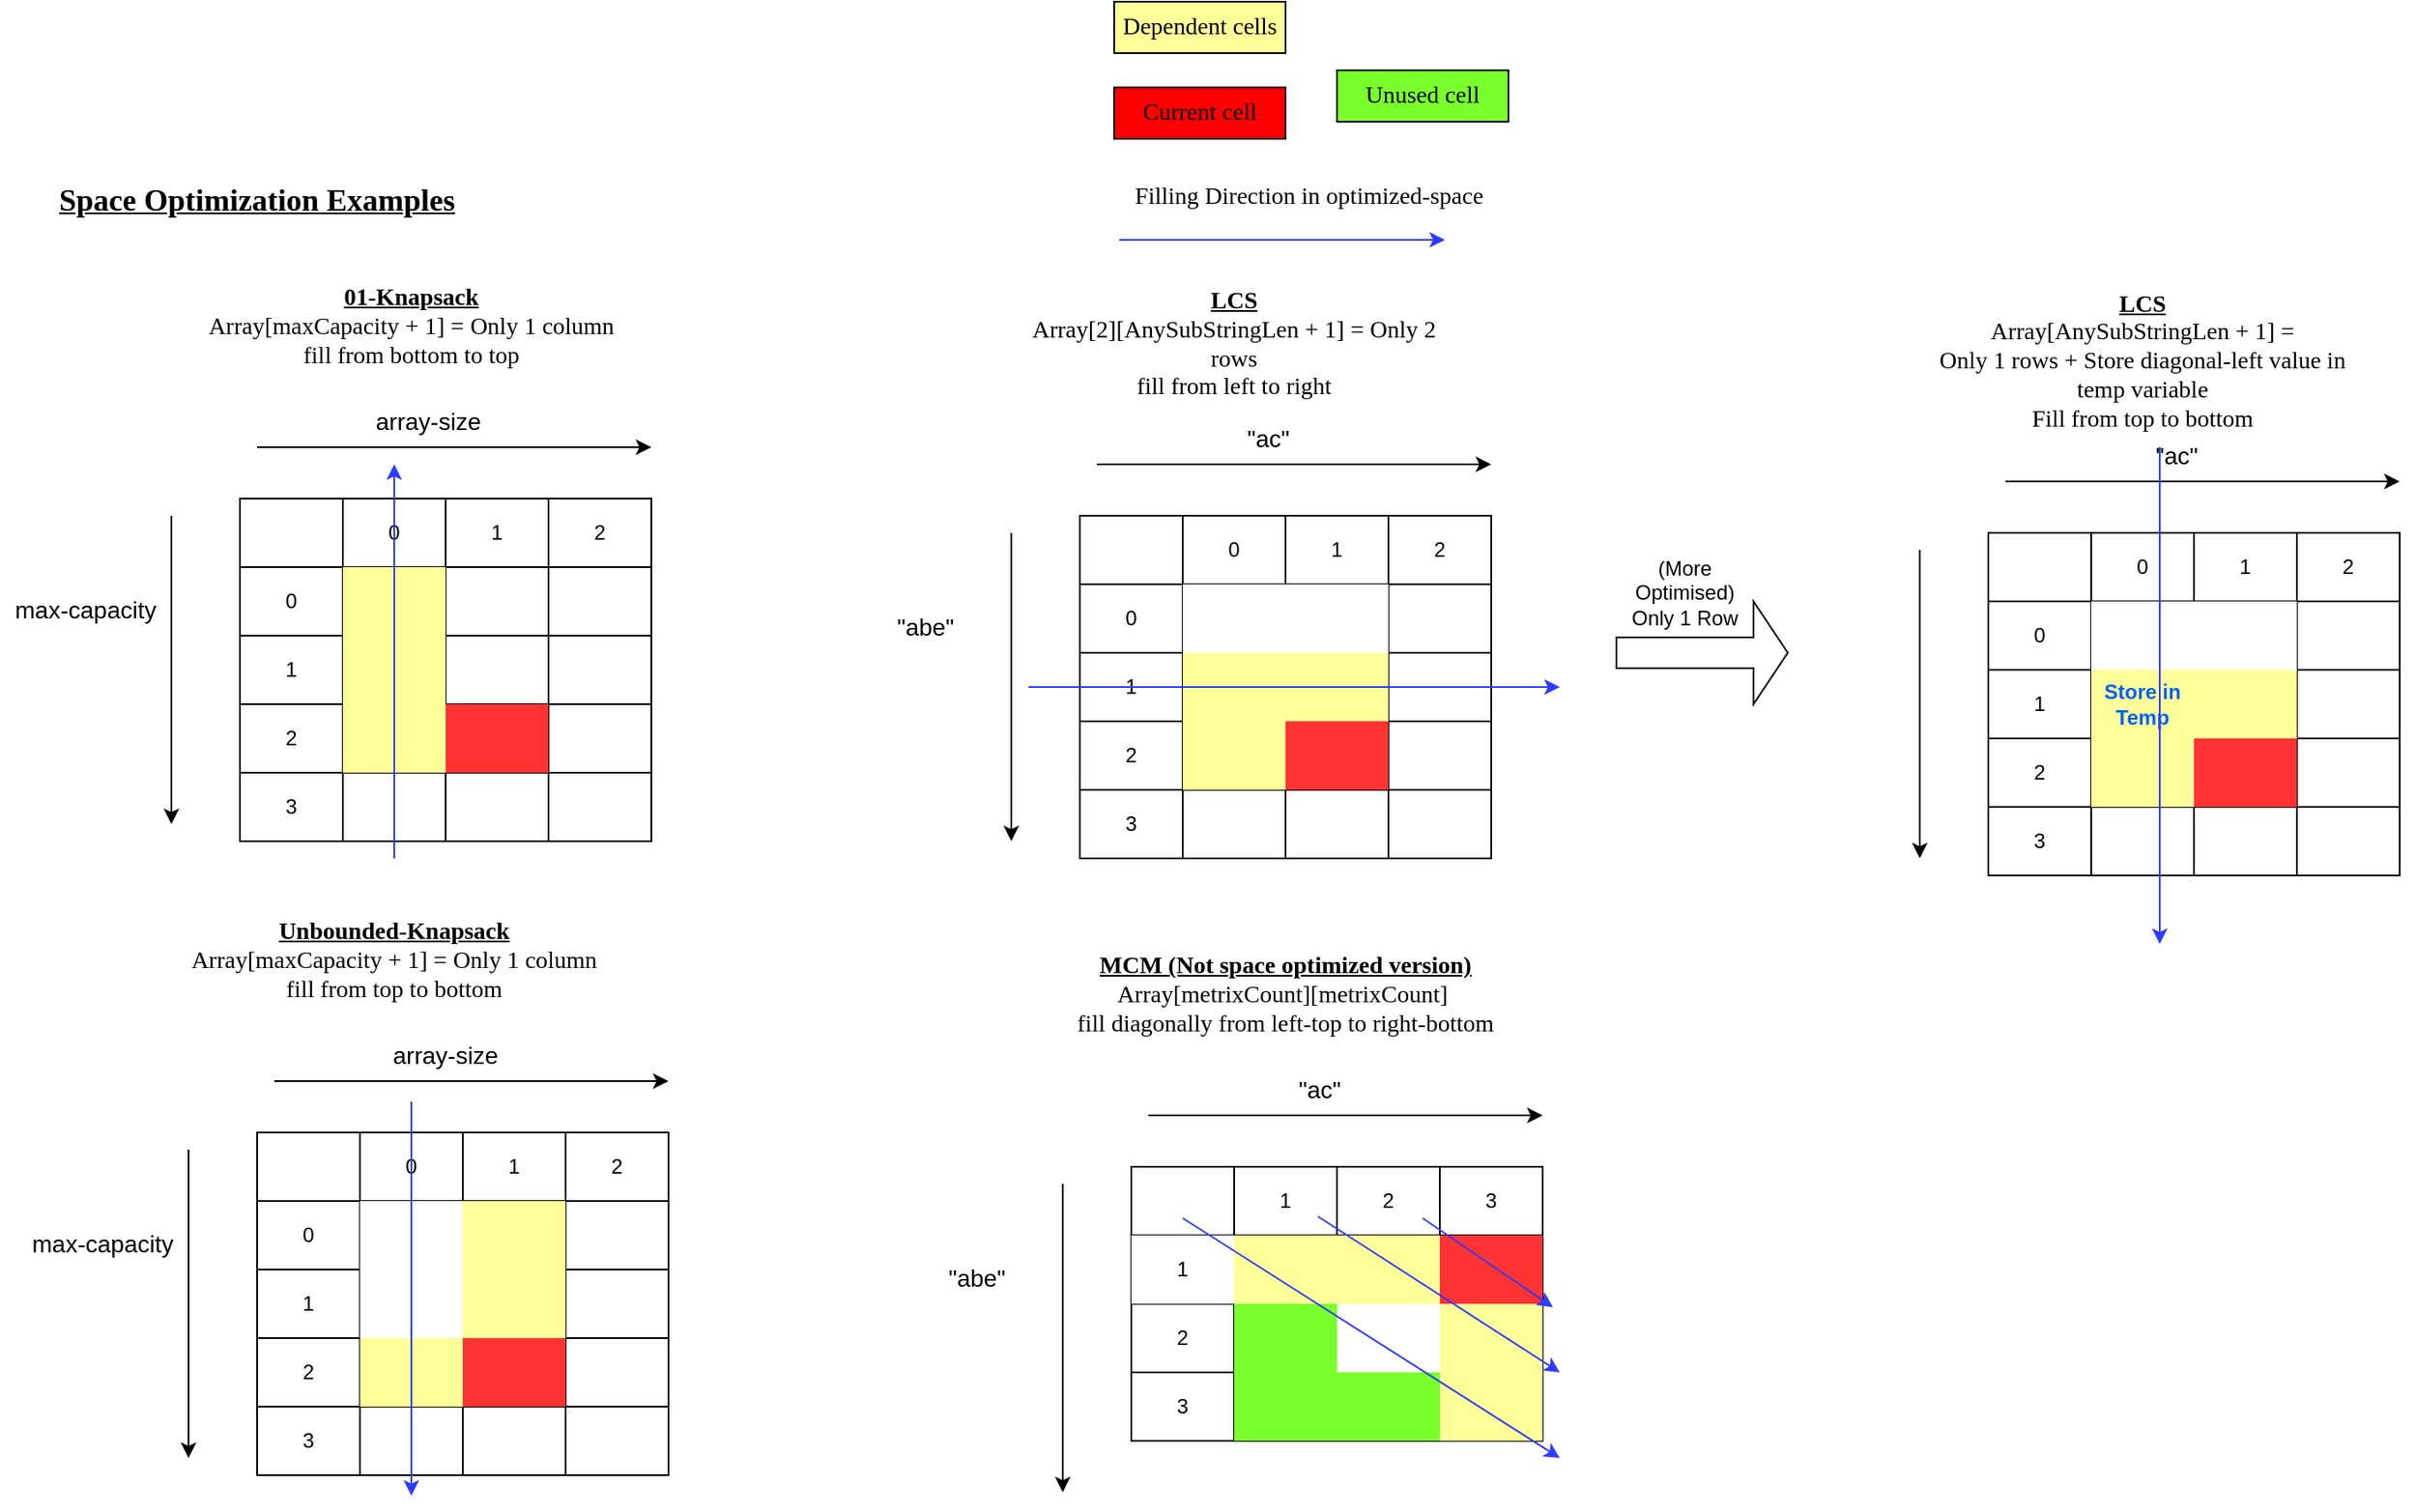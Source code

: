 <mxfile version="20.8.20" type="device"><diagram id="mZA6IRbAhoUtHIcAQ96W" name="Page-1"><mxGraphModel dx="1853" dy="1798" grid="1" gridSize="10" guides="1" tooltips="1" connect="1" arrows="1" fold="1" page="1" pageScale="1" pageWidth="827" pageHeight="1169" math="0" shadow="0"><root><mxCell id="0"/><mxCell id="1" parent="0"/><mxCell id="Bcq3GUc6aZ-TP4oI33bh-1" value="" style="shape=table;startSize=0;container=1;collapsible=0;childLayout=tableLayout;" parent="1" vertex="1"><mxGeometry x="80" y="120" width="240" height="200" as="geometry"/></mxCell><mxCell id="Bcq3GUc6aZ-TP4oI33bh-22" value="" style="shape=tableRow;horizontal=0;startSize=0;swimlaneHead=0;swimlaneBody=0;top=0;left=0;bottom=0;right=0;collapsible=0;dropTarget=0;fillColor=none;points=[[0,0.5],[1,0.5]];portConstraint=eastwest;" parent="Bcq3GUc6aZ-TP4oI33bh-1" vertex="1"><mxGeometry width="240" height="40" as="geometry"/></mxCell><mxCell id="Bcq3GUc6aZ-TP4oI33bh-23" value="" style="shape=partialRectangle;html=1;whiteSpace=wrap;connectable=0;overflow=hidden;fillColor=none;top=0;left=0;bottom=0;right=0;pointerEvents=1;" parent="Bcq3GUc6aZ-TP4oI33bh-22" vertex="1"><mxGeometry width="60" height="40" as="geometry"><mxRectangle width="60" height="40" as="alternateBounds"/></mxGeometry></mxCell><mxCell id="Bcq3GUc6aZ-TP4oI33bh-24" value="0" style="shape=partialRectangle;html=1;whiteSpace=wrap;connectable=0;overflow=hidden;fillColor=none;top=0;left=0;bottom=0;right=0;pointerEvents=1;" parent="Bcq3GUc6aZ-TP4oI33bh-22" vertex="1"><mxGeometry x="60" width="60" height="40" as="geometry"><mxRectangle width="60" height="40" as="alternateBounds"/></mxGeometry></mxCell><mxCell id="Bcq3GUc6aZ-TP4oI33bh-25" value="1" style="shape=partialRectangle;html=1;whiteSpace=wrap;connectable=0;overflow=hidden;fillColor=none;top=0;left=0;bottom=0;right=0;pointerEvents=1;" parent="Bcq3GUc6aZ-TP4oI33bh-22" vertex="1"><mxGeometry x="120" width="60" height="40" as="geometry"><mxRectangle width="60" height="40" as="alternateBounds"/></mxGeometry></mxCell><mxCell id="Bcq3GUc6aZ-TP4oI33bh-26" value="2" style="shape=partialRectangle;html=1;whiteSpace=wrap;connectable=0;overflow=hidden;fillColor=none;top=0;left=0;bottom=0;right=0;pointerEvents=1;" parent="Bcq3GUc6aZ-TP4oI33bh-22" vertex="1"><mxGeometry x="180" width="60" height="40" as="geometry"><mxRectangle width="60" height="40" as="alternateBounds"/></mxGeometry></mxCell><mxCell id="Bcq3GUc6aZ-TP4oI33bh-2" value="" style="shape=tableRow;horizontal=0;startSize=0;swimlaneHead=0;swimlaneBody=0;top=0;left=0;bottom=0;right=0;collapsible=0;dropTarget=0;fillColor=none;points=[[0,0.5],[1,0.5]];portConstraint=eastwest;" parent="Bcq3GUc6aZ-TP4oI33bh-1" vertex="1"><mxGeometry y="40" width="240" height="40" as="geometry"/></mxCell><mxCell id="Bcq3GUc6aZ-TP4oI33bh-3" value="0" style="shape=partialRectangle;html=1;whiteSpace=wrap;connectable=0;overflow=hidden;fillColor=none;top=0;left=0;bottom=0;right=0;pointerEvents=1;" parent="Bcq3GUc6aZ-TP4oI33bh-2" vertex="1"><mxGeometry width="60" height="40" as="geometry"><mxRectangle width="60" height="40" as="alternateBounds"/></mxGeometry></mxCell><mxCell id="Bcq3GUc6aZ-TP4oI33bh-4" value="" style="shape=partialRectangle;html=1;whiteSpace=wrap;connectable=0;overflow=hidden;fillColor=#FFFF99;top=0;left=0;bottom=0;right=0;pointerEvents=1;" parent="Bcq3GUc6aZ-TP4oI33bh-2" vertex="1"><mxGeometry x="60" width="60" height="40" as="geometry"><mxRectangle width="60" height="40" as="alternateBounds"/></mxGeometry></mxCell><mxCell id="Bcq3GUc6aZ-TP4oI33bh-5" value="" style="shape=partialRectangle;html=1;whiteSpace=wrap;connectable=0;overflow=hidden;fillColor=none;top=0;left=0;bottom=0;right=0;pointerEvents=1;" parent="Bcq3GUc6aZ-TP4oI33bh-2" vertex="1"><mxGeometry x="120" width="60" height="40" as="geometry"><mxRectangle width="60" height="40" as="alternateBounds"/></mxGeometry></mxCell><mxCell id="Bcq3GUc6aZ-TP4oI33bh-6" value="" style="shape=partialRectangle;html=1;whiteSpace=wrap;connectable=0;overflow=hidden;fillColor=none;top=0;left=0;bottom=0;right=0;pointerEvents=1;" parent="Bcq3GUc6aZ-TP4oI33bh-2" vertex="1"><mxGeometry x="180" width="60" height="40" as="geometry"><mxRectangle width="60" height="40" as="alternateBounds"/></mxGeometry></mxCell><mxCell id="Bcq3GUc6aZ-TP4oI33bh-7" value="" style="shape=tableRow;horizontal=0;startSize=0;swimlaneHead=0;swimlaneBody=0;top=0;left=0;bottom=0;right=0;collapsible=0;dropTarget=0;fillColor=none;points=[[0,0.5],[1,0.5]];portConstraint=eastwest;" parent="Bcq3GUc6aZ-TP4oI33bh-1" vertex="1"><mxGeometry y="80" width="240" height="40" as="geometry"/></mxCell><mxCell id="Bcq3GUc6aZ-TP4oI33bh-8" value="1" style="shape=partialRectangle;html=1;whiteSpace=wrap;connectable=0;overflow=hidden;fillColor=none;top=0;left=0;bottom=0;right=0;pointerEvents=1;" parent="Bcq3GUc6aZ-TP4oI33bh-7" vertex="1"><mxGeometry width="60" height="40" as="geometry"><mxRectangle width="60" height="40" as="alternateBounds"/></mxGeometry></mxCell><mxCell id="Bcq3GUc6aZ-TP4oI33bh-9" value="" style="shape=partialRectangle;html=1;whiteSpace=wrap;connectable=0;overflow=hidden;fillColor=#FFFF99;top=0;left=0;bottom=0;right=0;pointerEvents=1;" parent="Bcq3GUc6aZ-TP4oI33bh-7" vertex="1"><mxGeometry x="60" width="60" height="40" as="geometry"><mxRectangle width="60" height="40" as="alternateBounds"/></mxGeometry></mxCell><mxCell id="Bcq3GUc6aZ-TP4oI33bh-10" value="" style="shape=partialRectangle;html=1;whiteSpace=wrap;connectable=0;overflow=hidden;fillColor=none;top=0;left=0;bottom=0;right=0;pointerEvents=1;" parent="Bcq3GUc6aZ-TP4oI33bh-7" vertex="1"><mxGeometry x="120" width="60" height="40" as="geometry"><mxRectangle width="60" height="40" as="alternateBounds"/></mxGeometry></mxCell><mxCell id="Bcq3GUc6aZ-TP4oI33bh-11" value="" style="shape=partialRectangle;html=1;whiteSpace=wrap;connectable=0;overflow=hidden;fillColor=none;top=0;left=0;bottom=0;right=0;pointerEvents=1;" parent="Bcq3GUc6aZ-TP4oI33bh-7" vertex="1"><mxGeometry x="180" width="60" height="40" as="geometry"><mxRectangle width="60" height="40" as="alternateBounds"/></mxGeometry></mxCell><mxCell id="Bcq3GUc6aZ-TP4oI33bh-12" value="" style="shape=tableRow;horizontal=0;startSize=0;swimlaneHead=0;swimlaneBody=0;top=0;left=0;bottom=0;right=0;collapsible=0;dropTarget=0;fillColor=none;points=[[0,0.5],[1,0.5]];portConstraint=eastwest;strokeColor=#000000;" parent="Bcq3GUc6aZ-TP4oI33bh-1" vertex="1"><mxGeometry y="120" width="240" height="40" as="geometry"/></mxCell><mxCell id="Bcq3GUc6aZ-TP4oI33bh-13" value="2" style="shape=partialRectangle;html=1;whiteSpace=wrap;connectable=0;overflow=hidden;fillColor=none;top=0;left=0;bottom=0;right=0;pointerEvents=1;" parent="Bcq3GUc6aZ-TP4oI33bh-12" vertex="1"><mxGeometry width="60" height="40" as="geometry"><mxRectangle width="60" height="40" as="alternateBounds"/></mxGeometry></mxCell><mxCell id="Bcq3GUc6aZ-TP4oI33bh-14" value="" style="shape=partialRectangle;html=1;whiteSpace=wrap;connectable=0;overflow=hidden;fillColor=#FFFF99;top=0;left=0;bottom=0;right=0;pointerEvents=1;" parent="Bcq3GUc6aZ-TP4oI33bh-12" vertex="1"><mxGeometry x="60" width="60" height="40" as="geometry"><mxRectangle width="60" height="40" as="alternateBounds"/></mxGeometry></mxCell><mxCell id="Bcq3GUc6aZ-TP4oI33bh-15" value="" style="shape=partialRectangle;html=1;whiteSpace=wrap;connectable=0;overflow=hidden;fillColor=#FF3333;top=0;left=0;bottom=0;right=0;pointerEvents=1;" parent="Bcq3GUc6aZ-TP4oI33bh-12" vertex="1"><mxGeometry x="120" width="60" height="40" as="geometry"><mxRectangle width="60" height="40" as="alternateBounds"/></mxGeometry></mxCell><mxCell id="Bcq3GUc6aZ-TP4oI33bh-16" value="" style="shape=partialRectangle;html=1;whiteSpace=wrap;connectable=0;overflow=hidden;fillColor=none;top=0;left=0;bottom=0;right=0;pointerEvents=1;" parent="Bcq3GUc6aZ-TP4oI33bh-12" vertex="1"><mxGeometry x="180" width="60" height="40" as="geometry"><mxRectangle width="60" height="40" as="alternateBounds"/></mxGeometry></mxCell><mxCell id="Bcq3GUc6aZ-TP4oI33bh-17" value="" style="shape=tableRow;horizontal=0;startSize=0;swimlaneHead=0;swimlaneBody=0;top=0;left=0;bottom=0;right=0;collapsible=0;dropTarget=0;fillColor=none;points=[[0,0.5],[1,0.5]];portConstraint=eastwest;" parent="Bcq3GUc6aZ-TP4oI33bh-1" vertex="1"><mxGeometry y="160" width="240" height="40" as="geometry"/></mxCell><mxCell id="Bcq3GUc6aZ-TP4oI33bh-18" value="3" style="shape=partialRectangle;html=1;whiteSpace=wrap;connectable=0;overflow=hidden;fillColor=none;top=0;left=0;bottom=0;right=0;pointerEvents=1;" parent="Bcq3GUc6aZ-TP4oI33bh-17" vertex="1"><mxGeometry width="60" height="40" as="geometry"><mxRectangle width="60" height="40" as="alternateBounds"/></mxGeometry></mxCell><mxCell id="Bcq3GUc6aZ-TP4oI33bh-19" value="" style="shape=partialRectangle;html=1;whiteSpace=wrap;connectable=0;overflow=hidden;fillColor=none;top=0;left=0;bottom=0;right=0;pointerEvents=1;" parent="Bcq3GUc6aZ-TP4oI33bh-17" vertex="1"><mxGeometry x="60" width="60" height="40" as="geometry"><mxRectangle width="60" height="40" as="alternateBounds"/></mxGeometry></mxCell><mxCell id="Bcq3GUc6aZ-TP4oI33bh-20" value="" style="shape=partialRectangle;html=1;whiteSpace=wrap;connectable=0;overflow=hidden;fillColor=none;top=0;left=0;bottom=0;right=0;pointerEvents=1;" parent="Bcq3GUc6aZ-TP4oI33bh-17" vertex="1"><mxGeometry x="120" width="60" height="40" as="geometry"><mxRectangle width="60" height="40" as="alternateBounds"/></mxGeometry></mxCell><mxCell id="Bcq3GUc6aZ-TP4oI33bh-21" value="" style="shape=partialRectangle;html=1;whiteSpace=wrap;connectable=0;overflow=hidden;fillColor=none;top=0;left=0;bottom=0;right=0;pointerEvents=1;" parent="Bcq3GUc6aZ-TP4oI33bh-17" vertex="1"><mxGeometry x="180" width="60" height="40" as="geometry"><mxRectangle width="60" height="40" as="alternateBounds"/></mxGeometry></mxCell><mxCell id="Bcq3GUc6aZ-TP4oI33bh-27" value="" style="endArrow=classic;html=1;rounded=0;" parent="1" edge="1"><mxGeometry width="50" height="50" relative="1" as="geometry"><mxPoint x="40" y="130" as="sourcePoint"/><mxPoint x="40" y="310" as="targetPoint"/></mxGeometry></mxCell><mxCell id="Bcq3GUc6aZ-TP4oI33bh-28" value="" style="endArrow=classic;html=1;rounded=0;" parent="1" edge="1"><mxGeometry width="50" height="50" relative="1" as="geometry"><mxPoint x="90" y="90" as="sourcePoint"/><mxPoint x="320" y="90" as="targetPoint"/></mxGeometry></mxCell><mxCell id="Bcq3GUc6aZ-TP4oI33bh-29" value="&lt;font style=&quot;font-size: 14px;&quot;&gt;array-size&lt;/font&gt;" style="text;html=1;strokeColor=none;fillColor=none;align=center;verticalAlign=middle;whiteSpace=wrap;rounded=0;" parent="1" vertex="1"><mxGeometry x="140" y="60" width="100" height="30" as="geometry"/></mxCell><mxCell id="Bcq3GUc6aZ-TP4oI33bh-30" value="&lt;font style=&quot;font-size: 14px;&quot;&gt;max-capacity&lt;/font&gt;" style="text;html=1;strokeColor=none;fillColor=none;align=center;verticalAlign=middle;whiteSpace=wrap;rounded=0;" parent="1" vertex="1"><mxGeometry x="-60" y="170" width="100" height="30" as="geometry"/></mxCell><mxCell id="Bcq3GUc6aZ-TP4oI33bh-31" value="&lt;b&gt;&lt;u&gt;&lt;font style=&quot;font-size: 18px;&quot;&gt;Space Optimization Examples&lt;br&gt;&lt;/font&gt;&lt;br&gt;&lt;/u&gt;&lt;/b&gt;" style="text;html=1;strokeColor=none;fillColor=none;align=center;verticalAlign=middle;whiteSpace=wrap;rounded=0;fontFamily=Garamond;fontSize=14;" parent="1" vertex="1"><mxGeometry x="-40" y="-60" width="260" height="30" as="geometry"/></mxCell><mxCell id="Bcq3GUc6aZ-TP4oI33bh-32" value="Dependent cells" style="rounded=0;whiteSpace=wrap;html=1;fontFamily=Garamond;fontSize=14;strokeColor=#000000;fillColor=#FFFF99;" parent="1" vertex="1"><mxGeometry x="590" y="-170" width="100" height="30" as="geometry"/></mxCell><mxCell id="Bcq3GUc6aZ-TP4oI33bh-33" value="Current cell" style="rounded=0;whiteSpace=wrap;html=1;fontFamily=Garamond;fontSize=14;strokeColor=#000000;fillColor=#FF0000;" parent="1" vertex="1"><mxGeometry x="590" y="-120" width="100" height="30" as="geometry"/></mxCell><mxCell id="Bcq3GUc6aZ-TP4oI33bh-34" value="&lt;b style=&quot;text-decoration-line: underline;&quot;&gt;01-Knapsack&lt;/b&gt;&lt;br&gt;Array[maxCapacity&amp;nbsp;+ 1] = Only 1 column&lt;br&gt;fill from bottom to top" style="text;html=1;strokeColor=none;fillColor=none;align=center;verticalAlign=middle;whiteSpace=wrap;rounded=0;fontFamily=Garamond;fontSize=14;" parent="1" vertex="1"><mxGeometry x="50" y="-10" width="260" height="60" as="geometry"/></mxCell><mxCell id="Bcq3GUc6aZ-TP4oI33bh-35" value="" style="endArrow=classic;html=1;rounded=0;fontFamily=Garamond;fontSize=14;fillColor=#1003FF;strokeColor=#2E3CFF;" parent="1" edge="1"><mxGeometry width="50" height="50" relative="1" as="geometry"><mxPoint x="593" y="-31" as="sourcePoint"/><mxPoint x="783" y="-31" as="targetPoint"/></mxGeometry></mxCell><mxCell id="Bcq3GUc6aZ-TP4oI33bh-36" value="Filling Direction in optimized-space&amp;nbsp;" style="text;html=1;align=center;verticalAlign=middle;resizable=0;points=[];autosize=1;strokeColor=none;fillColor=none;fontSize=14;fontFamily=Garamond;" parent="1" vertex="1"><mxGeometry x="595" y="-71" width="220" height="30" as="geometry"/></mxCell><mxCell id="Bcq3GUc6aZ-TP4oI33bh-37" value="" style="endArrow=classic;html=1;rounded=0;fontFamily=Garamond;fontSize=14;fillColor=#1003FF;strokeColor=#2E3CFF;" parent="1" edge="1"><mxGeometry width="50" height="50" relative="1" as="geometry"><mxPoint x="170" y="330" as="sourcePoint"/><mxPoint x="170" y="100" as="targetPoint"/></mxGeometry></mxCell><mxCell id="Bcq3GUc6aZ-TP4oI33bh-38" value="" style="shape=table;startSize=0;container=1;collapsible=0;childLayout=tableLayout;" parent="1" vertex="1"><mxGeometry x="90" y="490" width="240" height="200" as="geometry"/></mxCell><mxCell id="Bcq3GUc6aZ-TP4oI33bh-39" value="" style="shape=tableRow;horizontal=0;startSize=0;swimlaneHead=0;swimlaneBody=0;top=0;left=0;bottom=0;right=0;collapsible=0;dropTarget=0;fillColor=none;points=[[0,0.5],[1,0.5]];portConstraint=eastwest;" parent="Bcq3GUc6aZ-TP4oI33bh-38" vertex="1"><mxGeometry width="240" height="40" as="geometry"/></mxCell><mxCell id="Bcq3GUc6aZ-TP4oI33bh-40" value="" style="shape=partialRectangle;html=1;whiteSpace=wrap;connectable=0;overflow=hidden;fillColor=none;top=0;left=0;bottom=0;right=0;pointerEvents=1;" parent="Bcq3GUc6aZ-TP4oI33bh-39" vertex="1"><mxGeometry width="60" height="40" as="geometry"><mxRectangle width="60" height="40" as="alternateBounds"/></mxGeometry></mxCell><mxCell id="Bcq3GUc6aZ-TP4oI33bh-41" value="0" style="shape=partialRectangle;html=1;whiteSpace=wrap;connectable=0;overflow=hidden;fillColor=none;top=0;left=0;bottom=0;right=0;pointerEvents=1;" parent="Bcq3GUc6aZ-TP4oI33bh-39" vertex="1"><mxGeometry x="60" width="60" height="40" as="geometry"><mxRectangle width="60" height="40" as="alternateBounds"/></mxGeometry></mxCell><mxCell id="Bcq3GUc6aZ-TP4oI33bh-42" value="1" style="shape=partialRectangle;html=1;whiteSpace=wrap;connectable=0;overflow=hidden;fillColor=none;top=0;left=0;bottom=0;right=0;pointerEvents=1;" parent="Bcq3GUc6aZ-TP4oI33bh-39" vertex="1"><mxGeometry x="120" width="60" height="40" as="geometry"><mxRectangle width="60" height="40" as="alternateBounds"/></mxGeometry></mxCell><mxCell id="Bcq3GUc6aZ-TP4oI33bh-43" value="2" style="shape=partialRectangle;html=1;whiteSpace=wrap;connectable=0;overflow=hidden;fillColor=none;top=0;left=0;bottom=0;right=0;pointerEvents=1;" parent="Bcq3GUc6aZ-TP4oI33bh-39" vertex="1"><mxGeometry x="180" width="60" height="40" as="geometry"><mxRectangle width="60" height="40" as="alternateBounds"/></mxGeometry></mxCell><mxCell id="Bcq3GUc6aZ-TP4oI33bh-44" value="" style="shape=tableRow;horizontal=0;startSize=0;swimlaneHead=0;swimlaneBody=0;top=0;left=0;bottom=0;right=0;collapsible=0;dropTarget=0;fillColor=none;points=[[0,0.5],[1,0.5]];portConstraint=eastwest;" parent="Bcq3GUc6aZ-TP4oI33bh-38" vertex="1"><mxGeometry y="40" width="240" height="40" as="geometry"/></mxCell><mxCell id="Bcq3GUc6aZ-TP4oI33bh-45" value="0" style="shape=partialRectangle;html=1;whiteSpace=wrap;connectable=0;overflow=hidden;fillColor=none;top=0;left=0;bottom=0;right=0;pointerEvents=1;" parent="Bcq3GUc6aZ-TP4oI33bh-44" vertex="1"><mxGeometry width="60" height="40" as="geometry"><mxRectangle width="60" height="40" as="alternateBounds"/></mxGeometry></mxCell><mxCell id="Bcq3GUc6aZ-TP4oI33bh-46" value="" style="shape=partialRectangle;html=1;whiteSpace=wrap;connectable=0;overflow=hidden;fillColor=#FFFFFF;top=0;left=0;bottom=0;right=0;pointerEvents=1;" parent="Bcq3GUc6aZ-TP4oI33bh-44" vertex="1"><mxGeometry x="60" width="60" height="40" as="geometry"><mxRectangle width="60" height="40" as="alternateBounds"/></mxGeometry></mxCell><mxCell id="Bcq3GUc6aZ-TP4oI33bh-47" value="" style="shape=partialRectangle;html=1;whiteSpace=wrap;connectable=0;overflow=hidden;fillColor=#FFFF99;top=0;left=0;bottom=0;right=0;pointerEvents=1;" parent="Bcq3GUc6aZ-TP4oI33bh-44" vertex="1"><mxGeometry x="120" width="60" height="40" as="geometry"><mxRectangle width="60" height="40" as="alternateBounds"/></mxGeometry></mxCell><mxCell id="Bcq3GUc6aZ-TP4oI33bh-48" value="" style="shape=partialRectangle;html=1;whiteSpace=wrap;connectable=0;overflow=hidden;fillColor=none;top=0;left=0;bottom=0;right=0;pointerEvents=1;" parent="Bcq3GUc6aZ-TP4oI33bh-44" vertex="1"><mxGeometry x="180" width="60" height="40" as="geometry"><mxRectangle width="60" height="40" as="alternateBounds"/></mxGeometry></mxCell><mxCell id="Bcq3GUc6aZ-TP4oI33bh-49" value="" style="shape=tableRow;horizontal=0;startSize=0;swimlaneHead=0;swimlaneBody=0;top=0;left=0;bottom=0;right=0;collapsible=0;dropTarget=0;fillColor=none;points=[[0,0.5],[1,0.5]];portConstraint=eastwest;" parent="Bcq3GUc6aZ-TP4oI33bh-38" vertex="1"><mxGeometry y="80" width="240" height="40" as="geometry"/></mxCell><mxCell id="Bcq3GUc6aZ-TP4oI33bh-50" value="1" style="shape=partialRectangle;html=1;whiteSpace=wrap;connectable=0;overflow=hidden;fillColor=none;top=0;left=0;bottom=0;right=0;pointerEvents=1;" parent="Bcq3GUc6aZ-TP4oI33bh-49" vertex="1"><mxGeometry width="60" height="40" as="geometry"><mxRectangle width="60" height="40" as="alternateBounds"/></mxGeometry></mxCell><mxCell id="Bcq3GUc6aZ-TP4oI33bh-51" value="" style="shape=partialRectangle;html=1;whiteSpace=wrap;connectable=0;overflow=hidden;fillColor=#FFFFFF;top=0;left=0;bottom=0;right=0;pointerEvents=1;" parent="Bcq3GUc6aZ-TP4oI33bh-49" vertex="1"><mxGeometry x="60" width="60" height="40" as="geometry"><mxRectangle width="60" height="40" as="alternateBounds"/></mxGeometry></mxCell><mxCell id="Bcq3GUc6aZ-TP4oI33bh-52" value="" style="shape=partialRectangle;html=1;whiteSpace=wrap;connectable=0;overflow=hidden;fillColor=#FFFF99;top=0;left=0;bottom=0;right=0;pointerEvents=1;" parent="Bcq3GUc6aZ-TP4oI33bh-49" vertex="1"><mxGeometry x="120" width="60" height="40" as="geometry"><mxRectangle width="60" height="40" as="alternateBounds"/></mxGeometry></mxCell><mxCell id="Bcq3GUc6aZ-TP4oI33bh-53" value="" style="shape=partialRectangle;html=1;whiteSpace=wrap;connectable=0;overflow=hidden;fillColor=none;top=0;left=0;bottom=0;right=0;pointerEvents=1;" parent="Bcq3GUc6aZ-TP4oI33bh-49" vertex="1"><mxGeometry x="180" width="60" height="40" as="geometry"><mxRectangle width="60" height="40" as="alternateBounds"/></mxGeometry></mxCell><mxCell id="Bcq3GUc6aZ-TP4oI33bh-54" value="" style="shape=tableRow;horizontal=0;startSize=0;swimlaneHead=0;swimlaneBody=0;top=0;left=0;bottom=0;right=0;collapsible=0;dropTarget=0;fillColor=none;points=[[0,0.5],[1,0.5]];portConstraint=eastwest;strokeColor=#000000;" parent="Bcq3GUc6aZ-TP4oI33bh-38" vertex="1"><mxGeometry y="120" width="240" height="40" as="geometry"/></mxCell><mxCell id="Bcq3GUc6aZ-TP4oI33bh-55" value="2" style="shape=partialRectangle;html=1;whiteSpace=wrap;connectable=0;overflow=hidden;fillColor=none;top=0;left=0;bottom=0;right=0;pointerEvents=1;" parent="Bcq3GUc6aZ-TP4oI33bh-54" vertex="1"><mxGeometry width="60" height="40" as="geometry"><mxRectangle width="60" height="40" as="alternateBounds"/></mxGeometry></mxCell><mxCell id="Bcq3GUc6aZ-TP4oI33bh-56" value="" style="shape=partialRectangle;html=1;whiteSpace=wrap;connectable=0;overflow=hidden;fillColor=#FFFF99;top=0;left=0;bottom=0;right=0;pointerEvents=1;" parent="Bcq3GUc6aZ-TP4oI33bh-54" vertex="1"><mxGeometry x="60" width="60" height="40" as="geometry"><mxRectangle width="60" height="40" as="alternateBounds"/></mxGeometry></mxCell><mxCell id="Bcq3GUc6aZ-TP4oI33bh-57" value="" style="shape=partialRectangle;html=1;whiteSpace=wrap;connectable=0;overflow=hidden;fillColor=#FF3333;top=0;left=0;bottom=0;right=0;pointerEvents=1;" parent="Bcq3GUc6aZ-TP4oI33bh-54" vertex="1"><mxGeometry x="120" width="60" height="40" as="geometry"><mxRectangle width="60" height="40" as="alternateBounds"/></mxGeometry></mxCell><mxCell id="Bcq3GUc6aZ-TP4oI33bh-58" value="" style="shape=partialRectangle;html=1;whiteSpace=wrap;connectable=0;overflow=hidden;fillColor=none;top=0;left=0;bottom=0;right=0;pointerEvents=1;" parent="Bcq3GUc6aZ-TP4oI33bh-54" vertex="1"><mxGeometry x="180" width="60" height="40" as="geometry"><mxRectangle width="60" height="40" as="alternateBounds"/></mxGeometry></mxCell><mxCell id="Bcq3GUc6aZ-TP4oI33bh-59" value="" style="shape=tableRow;horizontal=0;startSize=0;swimlaneHead=0;swimlaneBody=0;top=0;left=0;bottom=0;right=0;collapsible=0;dropTarget=0;fillColor=none;points=[[0,0.5],[1,0.5]];portConstraint=eastwest;" parent="Bcq3GUc6aZ-TP4oI33bh-38" vertex="1"><mxGeometry y="160" width="240" height="40" as="geometry"/></mxCell><mxCell id="Bcq3GUc6aZ-TP4oI33bh-60" value="3" style="shape=partialRectangle;html=1;whiteSpace=wrap;connectable=0;overflow=hidden;fillColor=none;top=0;left=0;bottom=0;right=0;pointerEvents=1;" parent="Bcq3GUc6aZ-TP4oI33bh-59" vertex="1"><mxGeometry width="60" height="40" as="geometry"><mxRectangle width="60" height="40" as="alternateBounds"/></mxGeometry></mxCell><mxCell id="Bcq3GUc6aZ-TP4oI33bh-61" value="" style="shape=partialRectangle;html=1;whiteSpace=wrap;connectable=0;overflow=hidden;fillColor=none;top=0;left=0;bottom=0;right=0;pointerEvents=1;" parent="Bcq3GUc6aZ-TP4oI33bh-59" vertex="1"><mxGeometry x="60" width="60" height="40" as="geometry"><mxRectangle width="60" height="40" as="alternateBounds"/></mxGeometry></mxCell><mxCell id="Bcq3GUc6aZ-TP4oI33bh-62" value="" style="shape=partialRectangle;html=1;whiteSpace=wrap;connectable=0;overflow=hidden;fillColor=none;top=0;left=0;bottom=0;right=0;pointerEvents=1;" parent="Bcq3GUc6aZ-TP4oI33bh-59" vertex="1"><mxGeometry x="120" width="60" height="40" as="geometry"><mxRectangle width="60" height="40" as="alternateBounds"/></mxGeometry></mxCell><mxCell id="Bcq3GUc6aZ-TP4oI33bh-63" value="" style="shape=partialRectangle;html=1;whiteSpace=wrap;connectable=0;overflow=hidden;fillColor=none;top=0;left=0;bottom=0;right=0;pointerEvents=1;" parent="Bcq3GUc6aZ-TP4oI33bh-59" vertex="1"><mxGeometry x="180" width="60" height="40" as="geometry"><mxRectangle width="60" height="40" as="alternateBounds"/></mxGeometry></mxCell><mxCell id="Bcq3GUc6aZ-TP4oI33bh-64" value="" style="endArrow=classic;html=1;rounded=0;" parent="1" edge="1"><mxGeometry width="50" height="50" relative="1" as="geometry"><mxPoint x="50" y="500" as="sourcePoint"/><mxPoint x="50" y="680" as="targetPoint"/></mxGeometry></mxCell><mxCell id="Bcq3GUc6aZ-TP4oI33bh-65" value="" style="endArrow=classic;html=1;rounded=0;" parent="1" edge="1"><mxGeometry width="50" height="50" relative="1" as="geometry"><mxPoint x="100" y="460" as="sourcePoint"/><mxPoint x="330" y="460" as="targetPoint"/></mxGeometry></mxCell><mxCell id="Bcq3GUc6aZ-TP4oI33bh-66" value="&lt;font style=&quot;font-size: 14px;&quot;&gt;array-size&lt;/font&gt;" style="text;html=1;strokeColor=none;fillColor=none;align=center;verticalAlign=middle;whiteSpace=wrap;rounded=0;" parent="1" vertex="1"><mxGeometry x="150" y="430" width="100" height="30" as="geometry"/></mxCell><mxCell id="Bcq3GUc6aZ-TP4oI33bh-67" value="&lt;font style=&quot;font-size: 14px;&quot;&gt;max-capacity&lt;/font&gt;" style="text;html=1;strokeColor=none;fillColor=none;align=center;verticalAlign=middle;whiteSpace=wrap;rounded=0;" parent="1" vertex="1"><mxGeometry x="-50" y="540" width="100" height="30" as="geometry"/></mxCell><mxCell id="Bcq3GUc6aZ-TP4oI33bh-68" value="&lt;b style=&quot;text-decoration-line: underline;&quot;&gt;Unbounded-Knapsack&lt;/b&gt;&lt;br&gt;Array[maxCapacity&amp;nbsp;+ 1] = Only 1 column&lt;br&gt;fill from top to bottom" style="text;html=1;strokeColor=none;fillColor=none;align=center;verticalAlign=middle;whiteSpace=wrap;rounded=0;fontFamily=Garamond;fontSize=14;" parent="1" vertex="1"><mxGeometry x="40" y="360" width="260" height="60" as="geometry"/></mxCell><mxCell id="Bcq3GUc6aZ-TP4oI33bh-69" value="" style="endArrow=classic;html=1;rounded=0;fontFamily=Garamond;fontSize=14;fillColor=#1003FF;strokeColor=#2E3CFF;" parent="1" edge="1"><mxGeometry width="50" height="50" relative="1" as="geometry"><mxPoint x="180" y="472" as="sourcePoint"/><mxPoint x="180" y="702" as="targetPoint"/></mxGeometry></mxCell><mxCell id="eMwWdETWBn8oYECc5cUK-3" value="" style="shape=table;startSize=0;container=1;collapsible=0;childLayout=tableLayout;" parent="1" vertex="1"><mxGeometry x="570" y="130" width="240" height="200" as="geometry"/></mxCell><mxCell id="eMwWdETWBn8oYECc5cUK-4" value="" style="shape=tableRow;horizontal=0;startSize=0;swimlaneHead=0;swimlaneBody=0;top=0;left=0;bottom=0;right=0;collapsible=0;dropTarget=0;fillColor=none;points=[[0,0.5],[1,0.5]];portConstraint=eastwest;" parent="eMwWdETWBn8oYECc5cUK-3" vertex="1"><mxGeometry width="240" height="40" as="geometry"/></mxCell><mxCell id="eMwWdETWBn8oYECc5cUK-5" value="" style="shape=partialRectangle;html=1;whiteSpace=wrap;connectable=0;overflow=hidden;fillColor=none;top=0;left=0;bottom=0;right=0;pointerEvents=1;" parent="eMwWdETWBn8oYECc5cUK-4" vertex="1"><mxGeometry width="60" height="40" as="geometry"><mxRectangle width="60" height="40" as="alternateBounds"/></mxGeometry></mxCell><mxCell id="eMwWdETWBn8oYECc5cUK-6" value="0" style="shape=partialRectangle;html=1;whiteSpace=wrap;connectable=0;overflow=hidden;fillColor=none;top=0;left=0;bottom=0;right=0;pointerEvents=1;" parent="eMwWdETWBn8oYECc5cUK-4" vertex="1"><mxGeometry x="60" width="60" height="40" as="geometry"><mxRectangle width="60" height="40" as="alternateBounds"/></mxGeometry></mxCell><mxCell id="eMwWdETWBn8oYECc5cUK-7" value="1" style="shape=partialRectangle;html=1;whiteSpace=wrap;connectable=0;overflow=hidden;fillColor=none;top=0;left=0;bottom=0;right=0;pointerEvents=1;" parent="eMwWdETWBn8oYECc5cUK-4" vertex="1"><mxGeometry x="120" width="60" height="40" as="geometry"><mxRectangle width="60" height="40" as="alternateBounds"/></mxGeometry></mxCell><mxCell id="eMwWdETWBn8oYECc5cUK-8" value="2" style="shape=partialRectangle;html=1;whiteSpace=wrap;connectable=0;overflow=hidden;fillColor=none;top=0;left=0;bottom=0;right=0;pointerEvents=1;" parent="eMwWdETWBn8oYECc5cUK-4" vertex="1"><mxGeometry x="180" width="60" height="40" as="geometry"><mxRectangle width="60" height="40" as="alternateBounds"/></mxGeometry></mxCell><mxCell id="eMwWdETWBn8oYECc5cUK-9" value="" style="shape=tableRow;horizontal=0;startSize=0;swimlaneHead=0;swimlaneBody=0;top=0;left=0;bottom=0;right=0;collapsible=0;dropTarget=0;fillColor=none;points=[[0,0.5],[1,0.5]];portConstraint=eastwest;" parent="eMwWdETWBn8oYECc5cUK-3" vertex="1"><mxGeometry y="40" width="240" height="40" as="geometry"/></mxCell><mxCell id="eMwWdETWBn8oYECc5cUK-10" value="0" style="shape=partialRectangle;html=1;whiteSpace=wrap;connectable=0;overflow=hidden;fillColor=none;top=0;left=0;bottom=0;right=0;pointerEvents=1;" parent="eMwWdETWBn8oYECc5cUK-9" vertex="1"><mxGeometry width="60" height="40" as="geometry"><mxRectangle width="60" height="40" as="alternateBounds"/></mxGeometry></mxCell><mxCell id="eMwWdETWBn8oYECc5cUK-11" value="" style="shape=partialRectangle;html=1;whiteSpace=wrap;connectable=0;overflow=hidden;fillColor=#FFFFFF;top=0;left=0;bottom=0;right=0;pointerEvents=1;" parent="eMwWdETWBn8oYECc5cUK-9" vertex="1"><mxGeometry x="60" width="60" height="40" as="geometry"><mxRectangle width="60" height="40" as="alternateBounds"/></mxGeometry></mxCell><mxCell id="eMwWdETWBn8oYECc5cUK-12" value="" style="shape=partialRectangle;html=1;whiteSpace=wrap;connectable=0;overflow=hidden;fillColor=#FFFFFF;top=0;left=0;bottom=0;right=0;pointerEvents=1;" parent="eMwWdETWBn8oYECc5cUK-9" vertex="1"><mxGeometry x="120" width="60" height="40" as="geometry"><mxRectangle width="60" height="40" as="alternateBounds"/></mxGeometry></mxCell><mxCell id="eMwWdETWBn8oYECc5cUK-13" value="" style="shape=partialRectangle;html=1;whiteSpace=wrap;connectable=0;overflow=hidden;fillColor=none;top=0;left=0;bottom=0;right=0;pointerEvents=1;" parent="eMwWdETWBn8oYECc5cUK-9" vertex="1"><mxGeometry x="180" width="60" height="40" as="geometry"><mxRectangle width="60" height="40" as="alternateBounds"/></mxGeometry></mxCell><mxCell id="eMwWdETWBn8oYECc5cUK-14" value="" style="shape=tableRow;horizontal=0;startSize=0;swimlaneHead=0;swimlaneBody=0;top=0;left=0;bottom=0;right=0;collapsible=0;dropTarget=0;fillColor=none;points=[[0,0.5],[1,0.5]];portConstraint=eastwest;" parent="eMwWdETWBn8oYECc5cUK-3" vertex="1"><mxGeometry y="80" width="240" height="40" as="geometry"/></mxCell><mxCell id="eMwWdETWBn8oYECc5cUK-15" value="1" style="shape=partialRectangle;html=1;whiteSpace=wrap;connectable=0;overflow=hidden;fillColor=none;top=0;left=0;bottom=0;right=0;pointerEvents=1;" parent="eMwWdETWBn8oYECc5cUK-14" vertex="1"><mxGeometry width="60" height="40" as="geometry"><mxRectangle width="60" height="40" as="alternateBounds"/></mxGeometry></mxCell><mxCell id="eMwWdETWBn8oYECc5cUK-16" value="" style="shape=partialRectangle;html=1;whiteSpace=wrap;connectable=0;overflow=hidden;fillColor=#FFFF99;top=0;left=0;bottom=0;right=0;pointerEvents=1;" parent="eMwWdETWBn8oYECc5cUK-14" vertex="1"><mxGeometry x="60" width="60" height="40" as="geometry"><mxRectangle width="60" height="40" as="alternateBounds"/></mxGeometry></mxCell><mxCell id="eMwWdETWBn8oYECc5cUK-17" value="" style="shape=partialRectangle;html=1;whiteSpace=wrap;connectable=0;overflow=hidden;fillColor=#FFFF99;top=0;left=0;bottom=0;right=0;pointerEvents=1;" parent="eMwWdETWBn8oYECc5cUK-14" vertex="1"><mxGeometry x="120" width="60" height="40" as="geometry"><mxRectangle width="60" height="40" as="alternateBounds"/></mxGeometry></mxCell><mxCell id="eMwWdETWBn8oYECc5cUK-18" value="" style="shape=partialRectangle;html=1;whiteSpace=wrap;connectable=0;overflow=hidden;fillColor=none;top=0;left=0;bottom=0;right=0;pointerEvents=1;" parent="eMwWdETWBn8oYECc5cUK-14" vertex="1"><mxGeometry x="180" width="60" height="40" as="geometry"><mxRectangle width="60" height="40" as="alternateBounds"/></mxGeometry></mxCell><mxCell id="eMwWdETWBn8oYECc5cUK-19" value="" style="shape=tableRow;horizontal=0;startSize=0;swimlaneHead=0;swimlaneBody=0;top=0;left=0;bottom=0;right=0;collapsible=0;dropTarget=0;fillColor=none;points=[[0,0.5],[1,0.5]];portConstraint=eastwest;strokeColor=#000000;" parent="eMwWdETWBn8oYECc5cUK-3" vertex="1"><mxGeometry y="120" width="240" height="40" as="geometry"/></mxCell><mxCell id="eMwWdETWBn8oYECc5cUK-20" value="2" style="shape=partialRectangle;html=1;whiteSpace=wrap;connectable=0;overflow=hidden;fillColor=none;top=0;left=0;bottom=0;right=0;pointerEvents=1;" parent="eMwWdETWBn8oYECc5cUK-19" vertex="1"><mxGeometry width="60" height="40" as="geometry"><mxRectangle width="60" height="40" as="alternateBounds"/></mxGeometry></mxCell><mxCell id="eMwWdETWBn8oYECc5cUK-21" value="" style="shape=partialRectangle;html=1;whiteSpace=wrap;connectable=0;overflow=hidden;fillColor=#FFFF99;top=0;left=0;bottom=0;right=0;pointerEvents=1;" parent="eMwWdETWBn8oYECc5cUK-19" vertex="1"><mxGeometry x="60" width="60" height="40" as="geometry"><mxRectangle width="60" height="40" as="alternateBounds"/></mxGeometry></mxCell><mxCell id="eMwWdETWBn8oYECc5cUK-22" value="" style="shape=partialRectangle;html=1;whiteSpace=wrap;connectable=0;overflow=hidden;fillColor=#FF3333;top=0;left=0;bottom=0;right=0;pointerEvents=1;" parent="eMwWdETWBn8oYECc5cUK-19" vertex="1"><mxGeometry x="120" width="60" height="40" as="geometry"><mxRectangle width="60" height="40" as="alternateBounds"/></mxGeometry></mxCell><mxCell id="eMwWdETWBn8oYECc5cUK-23" value="" style="shape=partialRectangle;html=1;whiteSpace=wrap;connectable=0;overflow=hidden;fillColor=none;top=0;left=0;bottom=0;right=0;pointerEvents=1;" parent="eMwWdETWBn8oYECc5cUK-19" vertex="1"><mxGeometry x="180" width="60" height="40" as="geometry"><mxRectangle width="60" height="40" as="alternateBounds"/></mxGeometry></mxCell><mxCell id="eMwWdETWBn8oYECc5cUK-24" value="" style="shape=tableRow;horizontal=0;startSize=0;swimlaneHead=0;swimlaneBody=0;top=0;left=0;bottom=0;right=0;collapsible=0;dropTarget=0;fillColor=none;points=[[0,0.5],[1,0.5]];portConstraint=eastwest;" parent="eMwWdETWBn8oYECc5cUK-3" vertex="1"><mxGeometry y="160" width="240" height="40" as="geometry"/></mxCell><mxCell id="eMwWdETWBn8oYECc5cUK-25" value="3" style="shape=partialRectangle;html=1;whiteSpace=wrap;connectable=0;overflow=hidden;fillColor=none;top=0;left=0;bottom=0;right=0;pointerEvents=1;" parent="eMwWdETWBn8oYECc5cUK-24" vertex="1"><mxGeometry width="60" height="40" as="geometry"><mxRectangle width="60" height="40" as="alternateBounds"/></mxGeometry></mxCell><mxCell id="eMwWdETWBn8oYECc5cUK-26" value="" style="shape=partialRectangle;html=1;whiteSpace=wrap;connectable=0;overflow=hidden;fillColor=none;top=0;left=0;bottom=0;right=0;pointerEvents=1;" parent="eMwWdETWBn8oYECc5cUK-24" vertex="1"><mxGeometry x="60" width="60" height="40" as="geometry"><mxRectangle width="60" height="40" as="alternateBounds"/></mxGeometry></mxCell><mxCell id="eMwWdETWBn8oYECc5cUK-27" value="" style="shape=partialRectangle;html=1;whiteSpace=wrap;connectable=0;overflow=hidden;fillColor=none;top=0;left=0;bottom=0;right=0;pointerEvents=1;" parent="eMwWdETWBn8oYECc5cUK-24" vertex="1"><mxGeometry x="120" width="60" height="40" as="geometry"><mxRectangle width="60" height="40" as="alternateBounds"/></mxGeometry></mxCell><mxCell id="eMwWdETWBn8oYECc5cUK-28" value="" style="shape=partialRectangle;html=1;whiteSpace=wrap;connectable=0;overflow=hidden;fillColor=none;top=0;left=0;bottom=0;right=0;pointerEvents=1;" parent="eMwWdETWBn8oYECc5cUK-24" vertex="1"><mxGeometry x="180" width="60" height="40" as="geometry"><mxRectangle width="60" height="40" as="alternateBounds"/></mxGeometry></mxCell><mxCell id="eMwWdETWBn8oYECc5cUK-29" value="" style="endArrow=classic;html=1;rounded=0;" parent="1" edge="1"><mxGeometry width="50" height="50" relative="1" as="geometry"><mxPoint x="530" y="140" as="sourcePoint"/><mxPoint x="530" y="320" as="targetPoint"/></mxGeometry></mxCell><mxCell id="eMwWdETWBn8oYECc5cUK-30" value="" style="endArrow=classic;html=1;rounded=0;" parent="1" edge="1"><mxGeometry width="50" height="50" relative="1" as="geometry"><mxPoint x="580" y="100" as="sourcePoint"/><mxPoint x="810" y="100" as="targetPoint"/></mxGeometry></mxCell><mxCell id="eMwWdETWBn8oYECc5cUK-31" value="&lt;font style=&quot;font-size: 14px;&quot;&gt;&quot;ac&quot;&lt;/font&gt;" style="text;html=1;strokeColor=none;fillColor=none;align=center;verticalAlign=middle;whiteSpace=wrap;rounded=0;" parent="1" vertex="1"><mxGeometry x="630" y="70" width="100" height="30" as="geometry"/></mxCell><mxCell id="eMwWdETWBn8oYECc5cUK-32" value="&lt;font style=&quot;font-size: 14px;&quot;&gt;&quot;abe&quot;&lt;/font&gt;" style="text;html=1;strokeColor=none;fillColor=none;align=center;verticalAlign=middle;whiteSpace=wrap;rounded=0;" parent="1" vertex="1"><mxGeometry x="430" y="180" width="100" height="30" as="geometry"/></mxCell><mxCell id="eMwWdETWBn8oYECc5cUK-33" value="&lt;b style=&quot;text-decoration-line: underline;&quot;&gt;LCS&lt;/b&gt;&lt;br&gt;Array[2][AnySubStringLen + 1] = Only 2 rows&lt;br&gt;fill from left to right" style="text;html=1;strokeColor=none;fillColor=none;align=center;verticalAlign=middle;whiteSpace=wrap;rounded=0;fontFamily=Garamond;fontSize=14;" parent="1" vertex="1"><mxGeometry x="530" width="260" height="60" as="geometry"/></mxCell><mxCell id="eMwWdETWBn8oYECc5cUK-34" value="" style="endArrow=classic;html=1;rounded=0;fontFamily=Garamond;fontSize=14;fillColor=#1003FF;strokeColor=#2E3CFF;" parent="1" edge="1"><mxGeometry width="50" height="50" relative="1" as="geometry"><mxPoint x="540" y="230" as="sourcePoint"/><mxPoint x="850" y="230" as="targetPoint"/></mxGeometry></mxCell><mxCell id="bjZolcI8f32iVm4WVlN5-31" value="" style="shape=table;startSize=0;container=1;collapsible=0;childLayout=tableLayout;" parent="1" vertex="1"><mxGeometry x="600" y="510" width="240" height="160" as="geometry"/></mxCell><mxCell id="bjZolcI8f32iVm4WVlN5-32" value="" style="shape=tableRow;horizontal=0;startSize=0;swimlaneHead=0;swimlaneBody=0;top=0;left=0;bottom=0;right=0;collapsible=0;dropTarget=0;fillColor=none;points=[[0,0.5],[1,0.5]];portConstraint=eastwest;" parent="bjZolcI8f32iVm4WVlN5-31" vertex="1"><mxGeometry width="240" height="40" as="geometry"/></mxCell><mxCell id="bjZolcI8f32iVm4WVlN5-33" value="" style="shape=partialRectangle;html=1;whiteSpace=wrap;connectable=0;overflow=hidden;fillColor=none;top=0;left=0;bottom=0;right=0;pointerEvents=1;" parent="bjZolcI8f32iVm4WVlN5-32" vertex="1"><mxGeometry width="60" height="40" as="geometry"><mxRectangle width="60" height="40" as="alternateBounds"/></mxGeometry></mxCell><mxCell id="bjZolcI8f32iVm4WVlN5-34" value="1" style="shape=partialRectangle;html=1;whiteSpace=wrap;connectable=0;overflow=hidden;fillColor=none;top=0;left=0;bottom=0;right=0;pointerEvents=1;" parent="bjZolcI8f32iVm4WVlN5-32" vertex="1"><mxGeometry x="60" width="60" height="40" as="geometry"><mxRectangle width="60" height="40" as="alternateBounds"/></mxGeometry></mxCell><mxCell id="bjZolcI8f32iVm4WVlN5-35" value="2" style="shape=partialRectangle;html=1;whiteSpace=wrap;connectable=0;overflow=hidden;fillColor=none;top=0;left=0;bottom=0;right=0;pointerEvents=1;" parent="bjZolcI8f32iVm4WVlN5-32" vertex="1"><mxGeometry x="120" width="60" height="40" as="geometry"><mxRectangle width="60" height="40" as="alternateBounds"/></mxGeometry></mxCell><mxCell id="bjZolcI8f32iVm4WVlN5-36" value="3" style="shape=partialRectangle;html=1;whiteSpace=wrap;connectable=0;overflow=hidden;fillColor=none;top=0;left=0;bottom=0;right=0;pointerEvents=1;" parent="bjZolcI8f32iVm4WVlN5-32" vertex="1"><mxGeometry x="180" width="60" height="40" as="geometry"><mxRectangle width="60" height="40" as="alternateBounds"/></mxGeometry></mxCell><mxCell id="bjZolcI8f32iVm4WVlN5-37" value="" style="shape=tableRow;horizontal=0;startSize=0;swimlaneHead=0;swimlaneBody=0;top=0;left=0;bottom=0;right=0;collapsible=0;dropTarget=0;fillColor=none;points=[[0,0.5],[1,0.5]];portConstraint=eastwest;" parent="bjZolcI8f32iVm4WVlN5-31" vertex="1"><mxGeometry y="40" width="240" height="40" as="geometry"/></mxCell><mxCell id="bjZolcI8f32iVm4WVlN5-38" value="1" style="shape=partialRectangle;html=1;whiteSpace=wrap;connectable=0;overflow=hidden;fillColor=#FFFFFF;top=0;left=0;bottom=0;right=0;pointerEvents=1;" parent="bjZolcI8f32iVm4WVlN5-37" vertex="1"><mxGeometry width="60" height="40" as="geometry"><mxRectangle width="60" height="40" as="alternateBounds"/></mxGeometry></mxCell><mxCell id="bjZolcI8f32iVm4WVlN5-39" value="" style="shape=partialRectangle;html=1;whiteSpace=wrap;connectable=0;overflow=hidden;fillColor=#FFFF99;top=0;left=0;bottom=0;right=0;pointerEvents=1;" parent="bjZolcI8f32iVm4WVlN5-37" vertex="1"><mxGeometry x="60" width="60" height="40" as="geometry"><mxRectangle width="60" height="40" as="alternateBounds"/></mxGeometry></mxCell><mxCell id="bjZolcI8f32iVm4WVlN5-40" value="" style="shape=partialRectangle;html=1;whiteSpace=wrap;connectable=0;overflow=hidden;fillColor=#FFFF99;top=0;left=0;bottom=0;right=0;pointerEvents=1;" parent="bjZolcI8f32iVm4WVlN5-37" vertex="1"><mxGeometry x="120" width="60" height="40" as="geometry"><mxRectangle width="60" height="40" as="alternateBounds"/></mxGeometry></mxCell><mxCell id="bjZolcI8f32iVm4WVlN5-41" value="" style="shape=partialRectangle;html=1;whiteSpace=wrap;connectable=0;overflow=hidden;fillColor=#FF3333;top=0;left=0;bottom=0;right=0;pointerEvents=1;" parent="bjZolcI8f32iVm4WVlN5-37" vertex="1"><mxGeometry x="180" width="60" height="40" as="geometry"><mxRectangle width="60" height="40" as="alternateBounds"/></mxGeometry></mxCell><mxCell id="bjZolcI8f32iVm4WVlN5-42" value="" style="shape=tableRow;horizontal=0;startSize=0;swimlaneHead=0;swimlaneBody=0;top=0;left=0;bottom=0;right=0;collapsible=0;dropTarget=0;fillColor=none;points=[[0,0.5],[1,0.5]];portConstraint=eastwest;" parent="bjZolcI8f32iVm4WVlN5-31" vertex="1"><mxGeometry y="80" width="240" height="40" as="geometry"/></mxCell><mxCell id="bjZolcI8f32iVm4WVlN5-43" value="2" style="shape=partialRectangle;html=1;whiteSpace=wrap;connectable=0;overflow=hidden;fillColor=none;top=0;left=0;bottom=0;right=0;pointerEvents=1;" parent="bjZolcI8f32iVm4WVlN5-42" vertex="1"><mxGeometry width="60" height="40" as="geometry"><mxRectangle width="60" height="40" as="alternateBounds"/></mxGeometry></mxCell><mxCell id="bjZolcI8f32iVm4WVlN5-44" value="" style="shape=partialRectangle;html=1;whiteSpace=wrap;connectable=0;overflow=hidden;fillColor=#79FF2B;top=0;left=0;bottom=0;right=0;pointerEvents=1;" parent="bjZolcI8f32iVm4WVlN5-42" vertex="1"><mxGeometry x="60" width="60" height="40" as="geometry"><mxRectangle width="60" height="40" as="alternateBounds"/></mxGeometry></mxCell><mxCell id="bjZolcI8f32iVm4WVlN5-45" value="" style="shape=partialRectangle;html=1;whiteSpace=wrap;connectable=0;overflow=hidden;fillColor=#FFFFFF;top=0;left=0;bottom=0;right=0;pointerEvents=1;" parent="bjZolcI8f32iVm4WVlN5-42" vertex="1"><mxGeometry x="120" width="60" height="40" as="geometry"><mxRectangle width="60" height="40" as="alternateBounds"/></mxGeometry></mxCell><mxCell id="bjZolcI8f32iVm4WVlN5-46" value="" style="shape=partialRectangle;html=1;whiteSpace=wrap;connectable=0;overflow=hidden;fillColor=#FFFF99;top=0;left=0;bottom=0;right=0;pointerEvents=1;" parent="bjZolcI8f32iVm4WVlN5-42" vertex="1"><mxGeometry x="180" width="60" height="40" as="geometry"><mxRectangle width="60" height="40" as="alternateBounds"/></mxGeometry></mxCell><mxCell id="bjZolcI8f32iVm4WVlN5-47" value="" style="shape=tableRow;horizontal=0;startSize=0;swimlaneHead=0;swimlaneBody=0;top=0;left=0;bottom=0;right=0;collapsible=0;dropTarget=0;fillColor=none;points=[[0,0.5],[1,0.5]];portConstraint=eastwest;strokeColor=#000000;" parent="bjZolcI8f32iVm4WVlN5-31" vertex="1"><mxGeometry y="120" width="240" height="40" as="geometry"/></mxCell><mxCell id="bjZolcI8f32iVm4WVlN5-48" value="3" style="shape=partialRectangle;html=1;whiteSpace=wrap;connectable=0;overflow=hidden;fillColor=none;top=0;left=0;bottom=0;right=0;pointerEvents=1;" parent="bjZolcI8f32iVm4WVlN5-47" vertex="1"><mxGeometry width="60" height="40" as="geometry"><mxRectangle width="60" height="40" as="alternateBounds"/></mxGeometry></mxCell><mxCell id="bjZolcI8f32iVm4WVlN5-49" value="" style="shape=partialRectangle;html=1;whiteSpace=wrap;connectable=0;overflow=hidden;fillColor=#79FF2B;top=0;left=0;bottom=0;right=0;pointerEvents=1;" parent="bjZolcI8f32iVm4WVlN5-47" vertex="1"><mxGeometry x="60" width="60" height="40" as="geometry"><mxRectangle width="60" height="40" as="alternateBounds"/></mxGeometry></mxCell><mxCell id="bjZolcI8f32iVm4WVlN5-50" value="" style="shape=partialRectangle;html=1;whiteSpace=wrap;connectable=0;overflow=hidden;fillColor=#79FF2B;top=0;left=0;bottom=0;right=0;pointerEvents=1;" parent="bjZolcI8f32iVm4WVlN5-47" vertex="1"><mxGeometry x="120" width="60" height="40" as="geometry"><mxRectangle width="60" height="40" as="alternateBounds"/></mxGeometry></mxCell><mxCell id="bjZolcI8f32iVm4WVlN5-51" value="" style="shape=partialRectangle;html=1;whiteSpace=wrap;connectable=0;overflow=hidden;fillColor=#FFFF99;top=0;left=0;bottom=0;right=0;pointerEvents=1;" parent="bjZolcI8f32iVm4WVlN5-47" vertex="1"><mxGeometry x="180" width="60" height="40" as="geometry"><mxRectangle width="60" height="40" as="alternateBounds"/></mxGeometry></mxCell><mxCell id="bjZolcI8f32iVm4WVlN5-57" value="" style="endArrow=classic;html=1;rounded=0;" parent="1" edge="1"><mxGeometry width="50" height="50" relative="1" as="geometry"><mxPoint x="560" y="520" as="sourcePoint"/><mxPoint x="560" y="700" as="targetPoint"/></mxGeometry></mxCell><mxCell id="bjZolcI8f32iVm4WVlN5-58" value="" style="endArrow=classic;html=1;rounded=0;" parent="1" edge="1"><mxGeometry width="50" height="50" relative="1" as="geometry"><mxPoint x="610" y="480" as="sourcePoint"/><mxPoint x="840" y="480" as="targetPoint"/></mxGeometry></mxCell><mxCell id="bjZolcI8f32iVm4WVlN5-59" value="&lt;font style=&quot;font-size: 14px;&quot;&gt;&quot;ac&quot;&lt;/font&gt;" style="text;html=1;strokeColor=none;fillColor=none;align=center;verticalAlign=middle;whiteSpace=wrap;rounded=0;" parent="1" vertex="1"><mxGeometry x="660" y="450" width="100" height="30" as="geometry"/></mxCell><mxCell id="bjZolcI8f32iVm4WVlN5-60" value="&lt;font style=&quot;font-size: 14px;&quot;&gt;&quot;abe&quot;&lt;/font&gt;" style="text;html=1;strokeColor=none;fillColor=none;align=center;verticalAlign=middle;whiteSpace=wrap;rounded=0;" parent="1" vertex="1"><mxGeometry x="460" y="560" width="100" height="30" as="geometry"/></mxCell><mxCell id="bjZolcI8f32iVm4WVlN5-61" value="&lt;b style=&quot;text-decoration-line: underline;&quot;&gt;MCM (Not space optimized version)&lt;/b&gt;&lt;br&gt;Array[metrixCount][metrixCount]&amp;nbsp;&lt;br&gt;fill diagonally from left-top to right-bottom" style="text;html=1;strokeColor=none;fillColor=none;align=center;verticalAlign=middle;whiteSpace=wrap;rounded=0;fontFamily=Garamond;fontSize=14;" parent="1" vertex="1"><mxGeometry x="560" y="380" width="260" height="60" as="geometry"/></mxCell><mxCell id="bjZolcI8f32iVm4WVlN5-62" value="" style="endArrow=classic;html=1;rounded=0;fontFamily=Garamond;fontSize=14;fillColor=#1003FF;strokeColor=#2E3CFF;" parent="1" edge="1"><mxGeometry width="50" height="50" relative="1" as="geometry"><mxPoint x="630" y="540" as="sourcePoint"/><mxPoint x="850" y="680" as="targetPoint"/></mxGeometry></mxCell><mxCell id="bjZolcI8f32iVm4WVlN5-65" value="" style="endArrow=classic;html=1;rounded=0;fontFamily=Garamond;fontSize=14;fillColor=#1003FF;strokeColor=#2E3CFF;" parent="1" edge="1"><mxGeometry width="50" height="50" relative="1" as="geometry"><mxPoint x="708.889" y="539" as="sourcePoint"/><mxPoint x="850" y="630" as="targetPoint"/></mxGeometry></mxCell><mxCell id="bjZolcI8f32iVm4WVlN5-66" value="" style="endArrow=classic;html=1;rounded=0;fontFamily=Garamond;fontSize=14;fillColor=#1003FF;strokeColor=#2E3CFF;" parent="1" edge="1"><mxGeometry width="50" height="50" relative="1" as="geometry"><mxPoint x="770" y="540" as="sourcePoint"/><mxPoint x="846" y="592" as="targetPoint"/></mxGeometry></mxCell><mxCell id="bjZolcI8f32iVm4WVlN5-67" value="Unused cell" style="rounded=0;whiteSpace=wrap;html=1;fontFamily=Garamond;fontSize=14;strokeColor=#000000;fillColor=#79FF2B;" parent="1" vertex="1"><mxGeometry x="720" y="-130" width="100" height="30" as="geometry"/></mxCell><mxCell id="jRv6uOwinHQTH0brOehk-25" value="" style="shape=singleArrow;whiteSpace=wrap;html=1;" vertex="1" parent="1"><mxGeometry x="883" y="180" width="100" height="60" as="geometry"/></mxCell><mxCell id="jRv6uOwinHQTH0brOehk-26" value="(More&lt;br&gt;Optimised)&lt;br&gt;Only 1 Row" style="text;html=1;strokeColor=none;fillColor=none;align=center;verticalAlign=middle;whiteSpace=wrap;rounded=0;" vertex="1" parent="1"><mxGeometry x="883" y="160" width="80" height="30" as="geometry"/></mxCell><mxCell id="jRv6uOwinHQTH0brOehk-27" value="" style="shape=table;startSize=0;container=1;collapsible=0;childLayout=tableLayout;" vertex="1" parent="1"><mxGeometry x="1100" y="140" width="240" height="200" as="geometry"/></mxCell><mxCell id="jRv6uOwinHQTH0brOehk-28" value="" style="shape=tableRow;horizontal=0;startSize=0;swimlaneHead=0;swimlaneBody=0;top=0;left=0;bottom=0;right=0;collapsible=0;dropTarget=0;fillColor=none;points=[[0,0.5],[1,0.5]];portConstraint=eastwest;" vertex="1" parent="jRv6uOwinHQTH0brOehk-27"><mxGeometry width="240" height="40" as="geometry"/></mxCell><mxCell id="jRv6uOwinHQTH0brOehk-29" value="" style="shape=partialRectangle;html=1;whiteSpace=wrap;connectable=0;overflow=hidden;fillColor=none;top=0;left=0;bottom=0;right=0;pointerEvents=1;" vertex="1" parent="jRv6uOwinHQTH0brOehk-28"><mxGeometry width="60" height="40" as="geometry"><mxRectangle width="60" height="40" as="alternateBounds"/></mxGeometry></mxCell><mxCell id="jRv6uOwinHQTH0brOehk-30" value="0" style="shape=partialRectangle;html=1;whiteSpace=wrap;connectable=0;overflow=hidden;fillColor=none;top=0;left=0;bottom=0;right=0;pointerEvents=1;" vertex="1" parent="jRv6uOwinHQTH0brOehk-28"><mxGeometry x="60" width="60" height="40" as="geometry"><mxRectangle width="60" height="40" as="alternateBounds"/></mxGeometry></mxCell><mxCell id="jRv6uOwinHQTH0brOehk-31" value="1" style="shape=partialRectangle;html=1;whiteSpace=wrap;connectable=0;overflow=hidden;fillColor=none;top=0;left=0;bottom=0;right=0;pointerEvents=1;" vertex="1" parent="jRv6uOwinHQTH0brOehk-28"><mxGeometry x="120" width="60" height="40" as="geometry"><mxRectangle width="60" height="40" as="alternateBounds"/></mxGeometry></mxCell><mxCell id="jRv6uOwinHQTH0brOehk-32" value="2" style="shape=partialRectangle;html=1;whiteSpace=wrap;connectable=0;overflow=hidden;fillColor=none;top=0;left=0;bottom=0;right=0;pointerEvents=1;" vertex="1" parent="jRv6uOwinHQTH0brOehk-28"><mxGeometry x="180" width="60" height="40" as="geometry"><mxRectangle width="60" height="40" as="alternateBounds"/></mxGeometry></mxCell><mxCell id="jRv6uOwinHQTH0brOehk-33" value="" style="shape=tableRow;horizontal=0;startSize=0;swimlaneHead=0;swimlaneBody=0;top=0;left=0;bottom=0;right=0;collapsible=0;dropTarget=0;fillColor=none;points=[[0,0.5],[1,0.5]];portConstraint=eastwest;" vertex="1" parent="jRv6uOwinHQTH0brOehk-27"><mxGeometry y="40" width="240" height="40" as="geometry"/></mxCell><mxCell id="jRv6uOwinHQTH0brOehk-34" value="0" style="shape=partialRectangle;html=1;whiteSpace=wrap;connectable=0;overflow=hidden;fillColor=none;top=0;left=0;bottom=0;right=0;pointerEvents=1;" vertex="1" parent="jRv6uOwinHQTH0brOehk-33"><mxGeometry width="60" height="40" as="geometry"><mxRectangle width="60" height="40" as="alternateBounds"/></mxGeometry></mxCell><mxCell id="jRv6uOwinHQTH0brOehk-35" value="" style="shape=partialRectangle;html=1;whiteSpace=wrap;connectable=0;overflow=hidden;fillColor=#FFFFFF;top=0;left=0;bottom=0;right=0;pointerEvents=1;" vertex="1" parent="jRv6uOwinHQTH0brOehk-33"><mxGeometry x="60" width="60" height="40" as="geometry"><mxRectangle width="60" height="40" as="alternateBounds"/></mxGeometry></mxCell><mxCell id="jRv6uOwinHQTH0brOehk-36" value="" style="shape=partialRectangle;html=1;whiteSpace=wrap;connectable=0;overflow=hidden;fillColor=#FFFFFF;top=0;left=0;bottom=0;right=0;pointerEvents=1;" vertex="1" parent="jRv6uOwinHQTH0brOehk-33"><mxGeometry x="120" width="60" height="40" as="geometry"><mxRectangle width="60" height="40" as="alternateBounds"/></mxGeometry></mxCell><mxCell id="jRv6uOwinHQTH0brOehk-37" value="" style="shape=partialRectangle;html=1;whiteSpace=wrap;connectable=0;overflow=hidden;fillColor=none;top=0;left=0;bottom=0;right=0;pointerEvents=1;" vertex="1" parent="jRv6uOwinHQTH0brOehk-33"><mxGeometry x="180" width="60" height="40" as="geometry"><mxRectangle width="60" height="40" as="alternateBounds"/></mxGeometry></mxCell><mxCell id="jRv6uOwinHQTH0brOehk-38" value="" style="shape=tableRow;horizontal=0;startSize=0;swimlaneHead=0;swimlaneBody=0;top=0;left=0;bottom=0;right=0;collapsible=0;dropTarget=0;fillColor=none;points=[[0,0.5],[1,0.5]];portConstraint=eastwest;" vertex="1" parent="jRv6uOwinHQTH0brOehk-27"><mxGeometry y="80" width="240" height="40" as="geometry"/></mxCell><mxCell id="jRv6uOwinHQTH0brOehk-39" value="1" style="shape=partialRectangle;html=1;whiteSpace=wrap;connectable=0;overflow=hidden;fillColor=none;top=0;left=0;bottom=0;right=0;pointerEvents=1;" vertex="1" parent="jRv6uOwinHQTH0brOehk-38"><mxGeometry width="60" height="40" as="geometry"><mxRectangle width="60" height="40" as="alternateBounds"/></mxGeometry></mxCell><mxCell id="jRv6uOwinHQTH0brOehk-40" value="&lt;b&gt;&lt;font color=&quot;#0061ff&quot;&gt;Store in&lt;br&gt;Temp&lt;/font&gt;&lt;/b&gt;" style="shape=partialRectangle;html=1;whiteSpace=wrap;connectable=0;overflow=hidden;fillColor=#FFFF99;top=0;left=0;bottom=0;right=0;pointerEvents=1;" vertex="1" parent="jRv6uOwinHQTH0brOehk-38"><mxGeometry x="60" width="60" height="40" as="geometry"><mxRectangle width="60" height="40" as="alternateBounds"/></mxGeometry></mxCell><mxCell id="jRv6uOwinHQTH0brOehk-41" value="" style="shape=partialRectangle;html=1;whiteSpace=wrap;connectable=0;overflow=hidden;fillColor=#FFFF99;top=0;left=0;bottom=0;right=0;pointerEvents=1;" vertex="1" parent="jRv6uOwinHQTH0brOehk-38"><mxGeometry x="120" width="60" height="40" as="geometry"><mxRectangle width="60" height="40" as="alternateBounds"/></mxGeometry></mxCell><mxCell id="jRv6uOwinHQTH0brOehk-42" value="" style="shape=partialRectangle;html=1;whiteSpace=wrap;connectable=0;overflow=hidden;fillColor=none;top=0;left=0;bottom=0;right=0;pointerEvents=1;" vertex="1" parent="jRv6uOwinHQTH0brOehk-38"><mxGeometry x="180" width="60" height="40" as="geometry"><mxRectangle width="60" height="40" as="alternateBounds"/></mxGeometry></mxCell><mxCell id="jRv6uOwinHQTH0brOehk-43" value="" style="shape=tableRow;horizontal=0;startSize=0;swimlaneHead=0;swimlaneBody=0;top=0;left=0;bottom=0;right=0;collapsible=0;dropTarget=0;fillColor=none;points=[[0,0.5],[1,0.5]];portConstraint=eastwest;strokeColor=#000000;" vertex="1" parent="jRv6uOwinHQTH0brOehk-27"><mxGeometry y="120" width="240" height="40" as="geometry"/></mxCell><mxCell id="jRv6uOwinHQTH0brOehk-44" value="2" style="shape=partialRectangle;html=1;whiteSpace=wrap;connectable=0;overflow=hidden;fillColor=none;top=0;left=0;bottom=0;right=0;pointerEvents=1;" vertex="1" parent="jRv6uOwinHQTH0brOehk-43"><mxGeometry width="60" height="40" as="geometry"><mxRectangle width="60" height="40" as="alternateBounds"/></mxGeometry></mxCell><mxCell id="jRv6uOwinHQTH0brOehk-45" value="" style="shape=partialRectangle;html=1;whiteSpace=wrap;connectable=0;overflow=hidden;fillColor=#FFFF99;top=0;left=0;bottom=0;right=0;pointerEvents=1;" vertex="1" parent="jRv6uOwinHQTH0brOehk-43"><mxGeometry x="60" width="60" height="40" as="geometry"><mxRectangle width="60" height="40" as="alternateBounds"/></mxGeometry></mxCell><mxCell id="jRv6uOwinHQTH0brOehk-46" value="" style="shape=partialRectangle;html=1;whiteSpace=wrap;connectable=0;overflow=hidden;fillColor=#FF3333;top=0;left=0;bottom=0;right=0;pointerEvents=1;" vertex="1" parent="jRv6uOwinHQTH0brOehk-43"><mxGeometry x="120" width="60" height="40" as="geometry"><mxRectangle width="60" height="40" as="alternateBounds"/></mxGeometry></mxCell><mxCell id="jRv6uOwinHQTH0brOehk-47" value="" style="shape=partialRectangle;html=1;whiteSpace=wrap;connectable=0;overflow=hidden;fillColor=none;top=0;left=0;bottom=0;right=0;pointerEvents=1;" vertex="1" parent="jRv6uOwinHQTH0brOehk-43"><mxGeometry x="180" width="60" height="40" as="geometry"><mxRectangle width="60" height="40" as="alternateBounds"/></mxGeometry></mxCell><mxCell id="jRv6uOwinHQTH0brOehk-48" value="" style="shape=tableRow;horizontal=0;startSize=0;swimlaneHead=0;swimlaneBody=0;top=0;left=0;bottom=0;right=0;collapsible=0;dropTarget=0;fillColor=none;points=[[0,0.5],[1,0.5]];portConstraint=eastwest;" vertex="1" parent="jRv6uOwinHQTH0brOehk-27"><mxGeometry y="160" width="240" height="40" as="geometry"/></mxCell><mxCell id="jRv6uOwinHQTH0brOehk-49" value="3" style="shape=partialRectangle;html=1;whiteSpace=wrap;connectable=0;overflow=hidden;fillColor=none;top=0;left=0;bottom=0;right=0;pointerEvents=1;" vertex="1" parent="jRv6uOwinHQTH0brOehk-48"><mxGeometry width="60" height="40" as="geometry"><mxRectangle width="60" height="40" as="alternateBounds"/></mxGeometry></mxCell><mxCell id="jRv6uOwinHQTH0brOehk-50" value="" style="shape=partialRectangle;html=1;whiteSpace=wrap;connectable=0;overflow=hidden;fillColor=none;top=0;left=0;bottom=0;right=0;pointerEvents=1;" vertex="1" parent="jRv6uOwinHQTH0brOehk-48"><mxGeometry x="60" width="60" height="40" as="geometry"><mxRectangle width="60" height="40" as="alternateBounds"/></mxGeometry></mxCell><mxCell id="jRv6uOwinHQTH0brOehk-51" value="" style="shape=partialRectangle;html=1;whiteSpace=wrap;connectable=0;overflow=hidden;fillColor=none;top=0;left=0;bottom=0;right=0;pointerEvents=1;" vertex="1" parent="jRv6uOwinHQTH0brOehk-48"><mxGeometry x="120" width="60" height="40" as="geometry"><mxRectangle width="60" height="40" as="alternateBounds"/></mxGeometry></mxCell><mxCell id="jRv6uOwinHQTH0brOehk-52" value="" style="shape=partialRectangle;html=1;whiteSpace=wrap;connectable=0;overflow=hidden;fillColor=none;top=0;left=0;bottom=0;right=0;pointerEvents=1;" vertex="1" parent="jRv6uOwinHQTH0brOehk-48"><mxGeometry x="180" width="60" height="40" as="geometry"><mxRectangle width="60" height="40" as="alternateBounds"/></mxGeometry></mxCell><mxCell id="jRv6uOwinHQTH0brOehk-53" value="" style="endArrow=classic;html=1;rounded=0;" edge="1" parent="1"><mxGeometry width="50" height="50" relative="1" as="geometry"><mxPoint x="1060" y="150" as="sourcePoint"/><mxPoint x="1060" y="330" as="targetPoint"/></mxGeometry></mxCell><mxCell id="jRv6uOwinHQTH0brOehk-54" value="" style="endArrow=classic;html=1;rounded=0;" edge="1" parent="1"><mxGeometry width="50" height="50" relative="1" as="geometry"><mxPoint x="1110" y="110" as="sourcePoint"/><mxPoint x="1340" y="110" as="targetPoint"/></mxGeometry></mxCell><mxCell id="jRv6uOwinHQTH0brOehk-55" value="&lt;font style=&quot;font-size: 14px;&quot;&gt;&quot;ac&quot;&lt;/font&gt;" style="text;html=1;strokeColor=none;fillColor=none;align=center;verticalAlign=middle;whiteSpace=wrap;rounded=0;" vertex="1" parent="1"><mxGeometry x="1160" y="80" width="100" height="30" as="geometry"/></mxCell><mxCell id="jRv6uOwinHQTH0brOehk-56" value="&lt;b style=&quot;text-decoration-line: underline;&quot;&gt;LCS&lt;/b&gt;&lt;br&gt;Array[AnySubStringLen + 1] = &lt;br&gt;Only 1 rows + Store diagonal-left value in temp variable&lt;br&gt;Fill from top to bottom" style="text;html=1;strokeColor=none;fillColor=none;align=center;verticalAlign=middle;whiteSpace=wrap;rounded=0;fontFamily=Garamond;fontSize=14;" vertex="1" parent="1"><mxGeometry x="1060" y="10" width="260" height="60" as="geometry"/></mxCell><mxCell id="jRv6uOwinHQTH0brOehk-57" value="" style="endArrow=classic;html=1;rounded=0;fontFamily=Garamond;fontSize=14;fillColor=#1003FF;strokeColor=#2E3CFF;exitX=0.4;exitY=0.333;exitDx=0;exitDy=0;exitPerimeter=0;" edge="1" parent="1" source="jRv6uOwinHQTH0brOehk-55"><mxGeometry width="50" height="50" relative="1" as="geometry"><mxPoint x="1070" y="240" as="sourcePoint"/><mxPoint x="1200" y="380" as="targetPoint"/></mxGeometry></mxCell></root></mxGraphModel></diagram></mxfile>